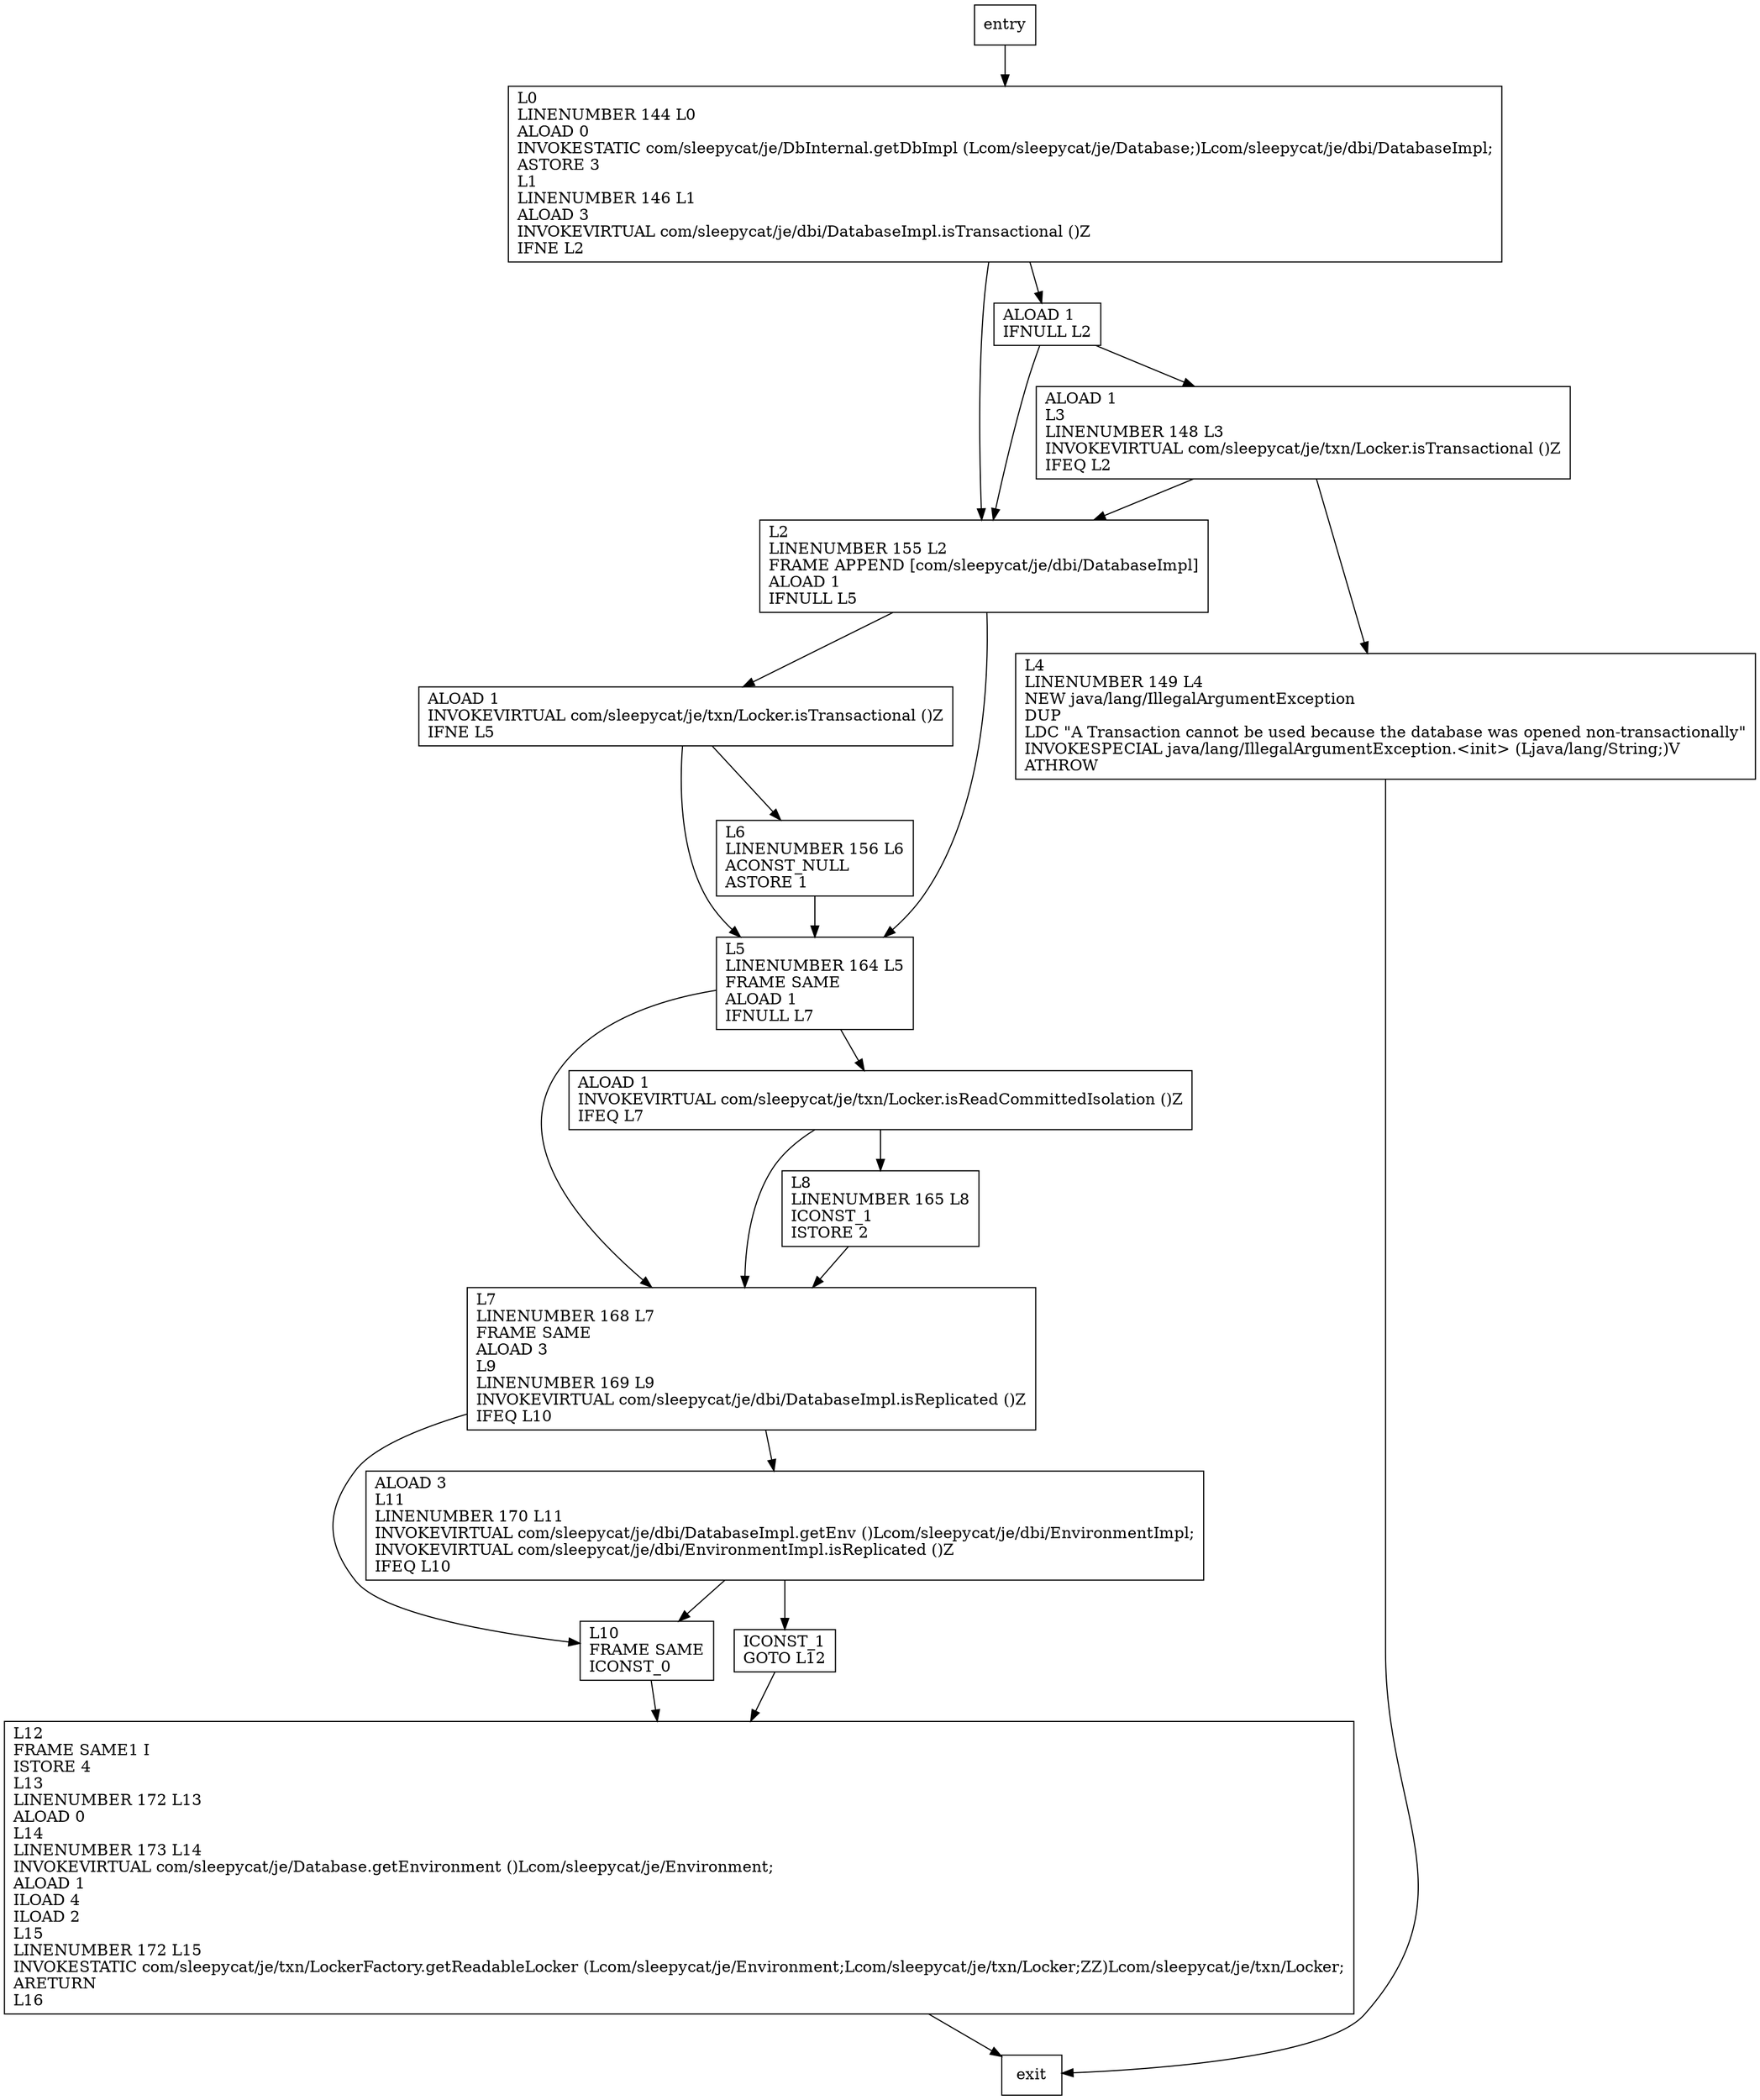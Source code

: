 digraph getReadableLocker {
node [shape=record];
1936550492 [label="L4\lLINENUMBER 149 L4\lNEW java/lang/IllegalArgumentException\lDUP\lLDC \"A Transaction cannot be used because the database was opened non-transactionally\"\lINVOKESPECIAL java/lang/IllegalArgumentException.\<init\> (Ljava/lang/String;)V\lATHROW\l"];
2069500590 [label="L7\lLINENUMBER 168 L7\lFRAME SAME\lALOAD 3\lL9\lLINENUMBER 169 L9\lINVOKEVIRTUAL com/sleepycat/je/dbi/DatabaseImpl.isReplicated ()Z\lIFEQ L10\l"];
391506011 [label="ALOAD 1\lL3\lLINENUMBER 148 L3\lINVOKEVIRTUAL com/sleepycat/je/txn/Locker.isTransactional ()Z\lIFEQ L2\l"];
1532139270 [label="ALOAD 1\lINVOKEVIRTUAL com/sleepycat/je/txn/Locker.isTransactional ()Z\lIFNE L5\l"];
452364286 [label="L8\lLINENUMBER 165 L8\lICONST_1\lISTORE 2\l"];
594651850 [label="L5\lLINENUMBER 164 L5\lFRAME SAME\lALOAD 1\lIFNULL L7\l"];
350069300 [label="L10\lFRAME SAME\lICONST_0\l"];
1431556341 [label="ALOAD 1\lINVOKEVIRTUAL com/sleepycat/je/txn/Locker.isReadCommittedIsolation ()Z\lIFEQ L7\l"];
399373008 [label="L2\lLINENUMBER 155 L2\lFRAME APPEND [com/sleepycat/je/dbi/DatabaseImpl]\lALOAD 1\lIFNULL L5\l"];
712627377 [label="L0\lLINENUMBER 144 L0\lALOAD 0\lINVOKESTATIC com/sleepycat/je/DbInternal.getDbImpl (Lcom/sleepycat/je/Database;)Lcom/sleepycat/je/dbi/DatabaseImpl;\lASTORE 3\lL1\lLINENUMBER 146 L1\lALOAD 3\lINVOKEVIRTUAL com/sleepycat/je/dbi/DatabaseImpl.isTransactional ()Z\lIFNE L2\l"];
1060703587 [label="ALOAD 3\lL11\lLINENUMBER 170 L11\lINVOKEVIRTUAL com/sleepycat/je/dbi/DatabaseImpl.getEnv ()Lcom/sleepycat/je/dbi/EnvironmentImpl;\lINVOKEVIRTUAL com/sleepycat/je/dbi/EnvironmentImpl.isReplicated ()Z\lIFEQ L10\l"];
1957078537 [label="ICONST_1\lGOTO L12\l"];
1677568775 [label="L6\lLINENUMBER 156 L6\lACONST_NULL\lASTORE 1\l"];
1514214932 [label="L12\lFRAME SAME1 I\lISTORE 4\lL13\lLINENUMBER 172 L13\lALOAD 0\lL14\lLINENUMBER 173 L14\lINVOKEVIRTUAL com/sleepycat/je/Database.getEnvironment ()Lcom/sleepycat/je/Environment;\lALOAD 1\lILOAD 4\lILOAD 2\lL15\lLINENUMBER 172 L15\lINVOKESTATIC com/sleepycat/je/txn/LockerFactory.getReadableLocker (Lcom/sleepycat/je/Environment;Lcom/sleepycat/je/txn/Locker;ZZ)Lcom/sleepycat/je/txn/Locker;\lARETURN\lL16\l"];
782228073 [label="ALOAD 1\lIFNULL L2\l"];
entry;
exit;
1936550492 -> exit;
2069500590 -> 1060703587;
2069500590 -> 350069300;
391506011 -> 399373008;
391506011 -> 1936550492;
1532139270 -> 594651850;
1532139270 -> 1677568775;
452364286 -> 2069500590;
594651850 -> 2069500590;
594651850 -> 1431556341;
350069300 -> 1514214932;
1431556341 -> 2069500590;
1431556341 -> 452364286;
entry -> 712627377;
399373008 -> 1532139270;
399373008 -> 594651850;
712627377 -> 399373008;
712627377 -> 782228073;
1060703587 -> 1957078537;
1060703587 -> 350069300;
1957078537 -> 1514214932;
1677568775 -> 594651850;
1514214932 -> exit;
782228073 -> 399373008;
782228073 -> 391506011;
}
